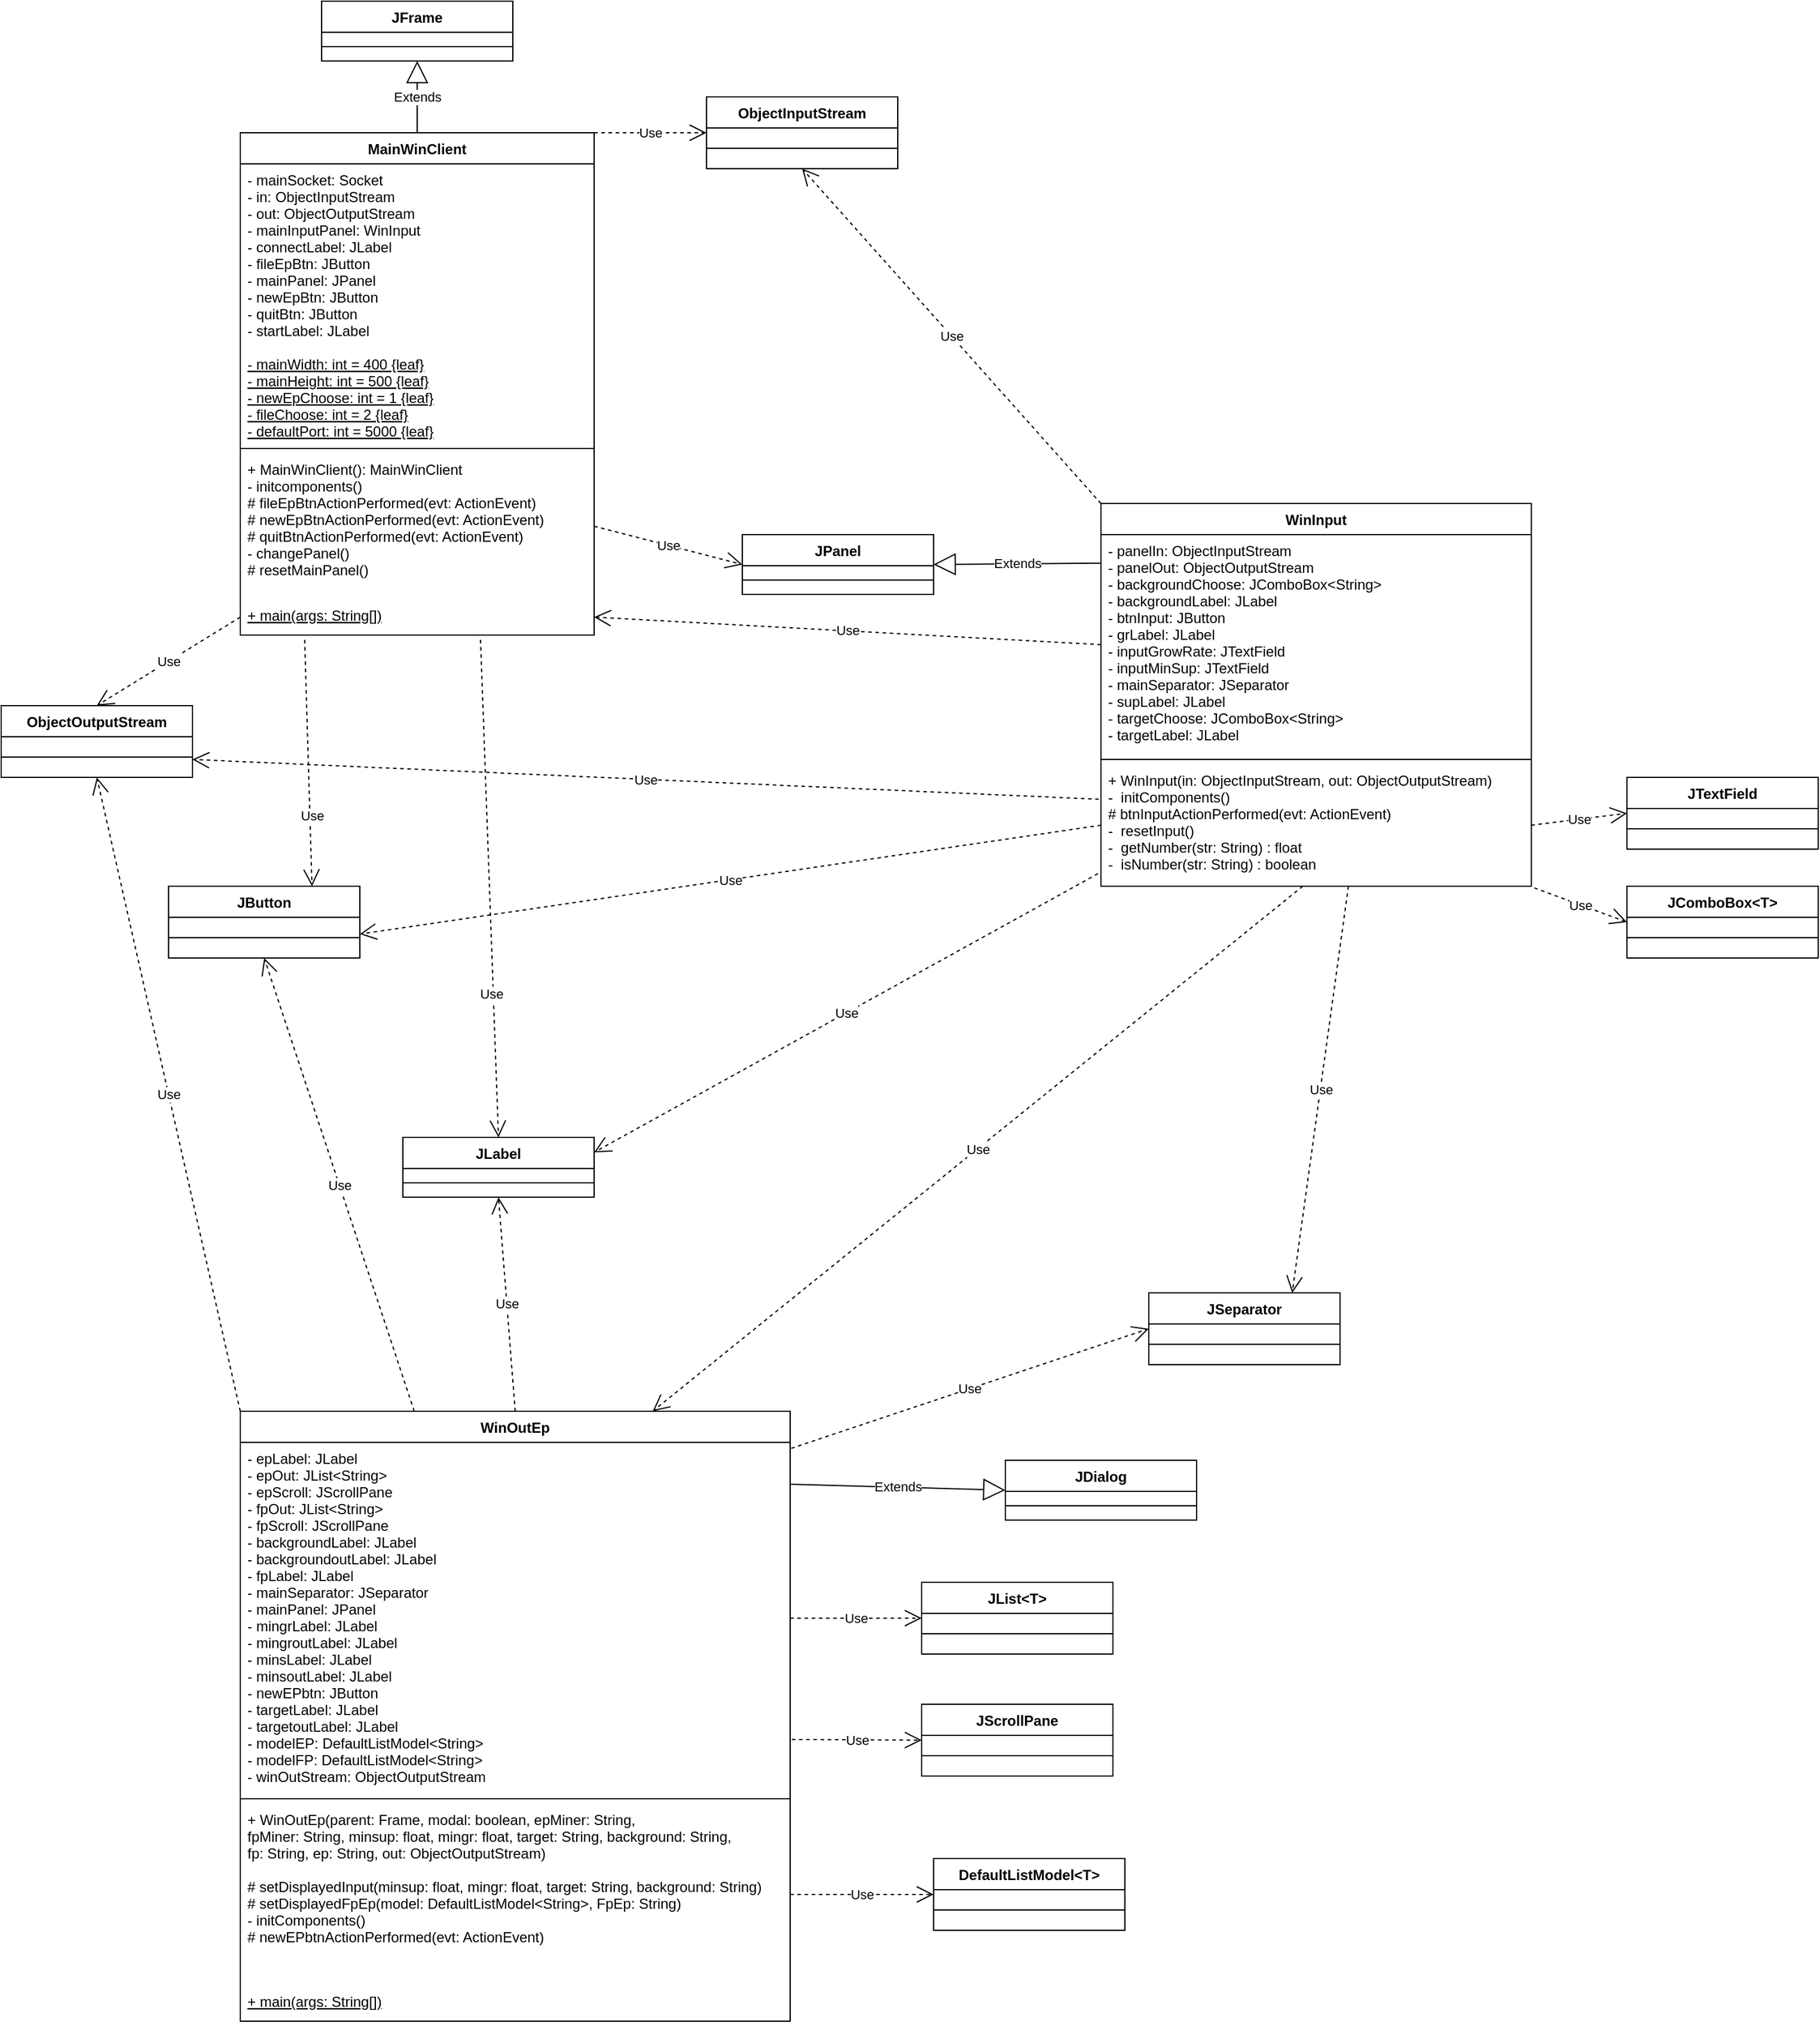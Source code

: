 <mxfile version="14.9.6" type="device"><diagram id="VslYotRRwnd3_YN4LFdF" name="Pagina-1"><mxGraphModel dx="1422" dy="796" grid="1" gridSize="10" guides="1" tooltips="1" connect="1" arrows="1" fold="1" page="1" pageScale="1" pageWidth="1654" pageHeight="2336" math="0" shadow="0"><root><mxCell id="0"/><mxCell id="1" parent="0"/><mxCell id="_9xZWEFPzrm_g1K8k9-Q-1" value="MainWinClient" style="swimlane;fontStyle=1;align=center;verticalAlign=top;childLayout=stackLayout;horizontal=1;startSize=26;horizontalStack=0;resizeParent=1;resizeParentMax=0;resizeLast=0;collapsible=1;marginBottom=0;" parent="1" vertex="1"><mxGeometry x="270" y="120" width="296" height="420" as="geometry"/></mxCell><mxCell id="_9xZWEFPzrm_g1K8k9-Q-2" value="- mainSocket: Socket&#10;- in: ObjectInputStream&#10;- out: ObjectOutputStream&#10;- mainInputPanel: WinInput&#10;- connectLabel: JLabel&#10;- fileEpBtn: JButton&#10;- mainPanel: JPanel&#10;- newEpBtn: JButton&#10;- quitBtn: JButton&#10;- startLabel: JLabel&#10;&#10;" style="text;strokeColor=none;fillColor=none;align=left;verticalAlign=top;spacingLeft=4;spacingRight=4;overflow=hidden;rotatable=0;points=[[0,0.5],[1,0.5]];portConstraint=eastwest;" parent="_9xZWEFPzrm_g1K8k9-Q-1" vertex="1"><mxGeometry y="26" width="296" height="154" as="geometry"/></mxCell><mxCell id="FfxkYWJJt7ZNt3tCkKzH-1" value="- mainWidth: int = 400 {leaf}&#10;- mainHeight: int = 500 {leaf}&#10;- newEpChoose: int = 1 {leaf}&#10;- fileChoose: int = 2 {leaf}&#10;- defaultPort: int = 5000 {leaf}" style="text;strokeColor=none;fillColor=none;align=left;verticalAlign=top;spacingLeft=4;spacingRight=4;overflow=hidden;rotatable=0;points=[[0,0.5],[1,0.5]];portConstraint=eastwest;fontStyle=4" parent="_9xZWEFPzrm_g1K8k9-Q-1" vertex="1"><mxGeometry y="180" width="296" height="80" as="geometry"/></mxCell><mxCell id="_9xZWEFPzrm_g1K8k9-Q-3" value="" style="line;strokeWidth=1;fillColor=none;align=left;verticalAlign=middle;spacingTop=-1;spacingLeft=3;spacingRight=3;rotatable=0;labelPosition=right;points=[];portConstraint=eastwest;" parent="_9xZWEFPzrm_g1K8k9-Q-1" vertex="1"><mxGeometry y="260" width="296" height="8" as="geometry"/></mxCell><mxCell id="_9xZWEFPzrm_g1K8k9-Q-4" value="+ MainWinClient(): MainWinClient&#10;- initcomponents()&#10;# fileEpBtnActionPerformed(evt: ActionEvent)&#10;# newEpBtnActionPerformed(evt: ActionEvent)&#10;# quitBtnActionPerformed(evt: ActionEvent)&#10;- changePanel()&#10;# resetMainPanel()" style="text;strokeColor=none;fillColor=none;align=left;verticalAlign=top;spacingLeft=4;spacingRight=4;overflow=hidden;rotatable=0;points=[[0,0.5],[1,0.5]];portConstraint=eastwest;" parent="_9xZWEFPzrm_g1K8k9-Q-1" vertex="1"><mxGeometry y="268" width="296" height="122" as="geometry"/></mxCell><mxCell id="FfxkYWJJt7ZNt3tCkKzH-2" value="+ main(args: String[])" style="text;strokeColor=none;fillColor=none;align=left;verticalAlign=top;spacingLeft=4;spacingRight=4;overflow=hidden;rotatable=0;points=[[0,0.5],[1,0.5]];portConstraint=eastwest;fontStyle=4" parent="_9xZWEFPzrm_g1K8k9-Q-1" vertex="1"><mxGeometry y="390" width="296" height="30" as="geometry"/></mxCell><mxCell id="biBDFBUQIDXtqkruclFb-1" value="WinInput" style="swimlane;fontStyle=1;align=center;verticalAlign=top;childLayout=stackLayout;horizontal=1;startSize=26;horizontalStack=0;resizeParent=1;resizeParentMax=0;resizeLast=0;collapsible=1;marginBottom=0;" parent="1" vertex="1"><mxGeometry x="990" y="430" width="360" height="320" as="geometry"/></mxCell><mxCell id="biBDFBUQIDXtqkruclFb-2" value="- panelIn: ObjectInputStream&#10;- panelOut: ObjectOutputStream&#10;- backgroundChoose: JComboBox&lt;String&gt;&#10;- backgroundLabel: JLabel&#10;- btnInput: JButton&#10;- grLabel: JLabel&#10;- inputGrowRate: JTextField&#10;- inputMinSup: JTextField&#10;- mainSeparator: JSeparator&#10;- supLabel: JLabel&#10;- targetChoose: JComboBox&lt;String&gt;&#10;- targetLabel: JLabel" style="text;strokeColor=none;fillColor=none;align=left;verticalAlign=top;spacingLeft=4;spacingRight=4;overflow=hidden;rotatable=0;points=[[0,0.5],[1,0.5]];portConstraint=eastwest;" parent="biBDFBUQIDXtqkruclFb-1" vertex="1"><mxGeometry y="26" width="360" height="184" as="geometry"/></mxCell><mxCell id="biBDFBUQIDXtqkruclFb-3" value="" style="line;strokeWidth=1;fillColor=none;align=left;verticalAlign=middle;spacingTop=-1;spacingLeft=3;spacingRight=3;rotatable=0;labelPosition=right;points=[];portConstraint=eastwest;" parent="biBDFBUQIDXtqkruclFb-1" vertex="1"><mxGeometry y="210" width="360" height="8" as="geometry"/></mxCell><mxCell id="biBDFBUQIDXtqkruclFb-4" value="+ WinInput(in: ObjectInputStream, out: ObjectOutputStream)&#10;-  initComponents()&#10;# btnInputActionPerformed(evt: ActionEvent)&#10;-  resetInput()&#10;-  getNumber(str: String) : float&#10;-  isNumber(str: String) : boolean&#10;" style="text;strokeColor=none;fillColor=none;align=left;verticalAlign=top;spacingLeft=4;spacingRight=4;overflow=hidden;rotatable=0;points=[[0,0.5],[1,0.5]];portConstraint=eastwest;" parent="biBDFBUQIDXtqkruclFb-1" vertex="1"><mxGeometry y="218" width="360" height="102" as="geometry"/></mxCell><mxCell id="dmOITATMIlNSu1gQBVxd-1" value="JFrame" style="swimlane;fontStyle=1;align=center;verticalAlign=top;childLayout=stackLayout;horizontal=1;startSize=26;horizontalStack=0;resizeParent=1;resizeParentMax=0;resizeLast=0;collapsible=1;marginBottom=0;" parent="1" vertex="1"><mxGeometry x="338" y="10" width="160" height="50" as="geometry"/></mxCell><mxCell id="dmOITATMIlNSu1gQBVxd-3" value="" style="line;strokeWidth=1;fillColor=none;align=left;verticalAlign=middle;spacingTop=-1;spacingLeft=3;spacingRight=3;rotatable=0;labelPosition=right;points=[];portConstraint=eastwest;" parent="dmOITATMIlNSu1gQBVxd-1" vertex="1"><mxGeometry y="26" width="160" height="24" as="geometry"/></mxCell><mxCell id="dmOITATMIlNSu1gQBVxd-7" value="Extends" style="endArrow=block;endSize=16;endFill=0;html=1;exitX=0.5;exitY=0;exitDx=0;exitDy=0;entryX=0.5;entryY=1;entryDx=0;entryDy=0;" parent="1" source="_9xZWEFPzrm_g1K8k9-Q-1" target="dmOITATMIlNSu1gQBVxd-1" edge="1"><mxGeometry width="160" relative="1" as="geometry"><mxPoint x="370" y="220" as="sourcePoint"/><mxPoint x="530" y="220" as="targetPoint"/></mxGeometry></mxCell><mxCell id="dmOITATMIlNSu1gQBVxd-8" value="WinOutEp" style="swimlane;fontStyle=1;align=center;verticalAlign=top;childLayout=stackLayout;horizontal=1;startSize=26;horizontalStack=0;resizeParent=1;resizeParentMax=0;resizeLast=0;collapsible=1;marginBottom=0;" parent="1" vertex="1"><mxGeometry x="270" y="1189" width="460" height="510" as="geometry"/></mxCell><mxCell id="dmOITATMIlNSu1gQBVxd-9" value="- epLabel: JLabel&#10;- epOut: JList&lt;String&gt;&#10;- epScroll: JScrollPane&#10;- fpOut: JList&lt;String&gt;&#10;- fpScroll: JScrollPane&#10;- backgroundLabel: JLabel&#10;- backgroundoutLabel: JLabel&#10;- fpLabel: JLabel&#10;- mainSeparator: JSeparator&#10;- mainPanel: JPanel&#10;- mingrLabel: JLabel&#10;- mingroutLabel: JLabel&#10;- minsLabel: JLabel&#10;- minsoutLabel: JLabel&#10;- newEPbtn: JButton&#10;- targetLabel: JLabel&#10;- targetoutLabel: JLabel&#10;- modelEP: DefaultListModel&lt;String&gt;&#10;- modelFP: DefaultListModel&lt;String&gt;&#10;- winOutStream: ObjectOutputStream&#10;" style="text;strokeColor=none;fillColor=none;align=left;verticalAlign=top;spacingLeft=4;spacingRight=4;overflow=hidden;rotatable=0;points=[[0,0.5],[1,0.5]];portConstraint=eastwest;" parent="dmOITATMIlNSu1gQBVxd-8" vertex="1"><mxGeometry y="26" width="460" height="294" as="geometry"/></mxCell><mxCell id="dmOITATMIlNSu1gQBVxd-10" value="" style="line;strokeWidth=1;fillColor=none;align=left;verticalAlign=middle;spacingTop=-1;spacingLeft=3;spacingRight=3;rotatable=0;labelPosition=right;points=[];portConstraint=eastwest;" parent="dmOITATMIlNSu1gQBVxd-8" vertex="1"><mxGeometry y="320" width="460" height="8" as="geometry"/></mxCell><mxCell id="dmOITATMIlNSu1gQBVxd-11" value="+ WinOutEp(parent: Frame, modal: boolean, epMiner: String,&#10;fpMiner: String, minsup: float, mingr: float, target: String, background: String,&#10;fp: String, ep: String, out: ObjectOutputStream)&#10;&#10;# setDisplayedInput(minsup: float, mingr: float, target: String, background: String)&#10;# setDisplayedFpEp(model: DefaultListModel&lt;String&gt;, FpEp: String)&#10;- initComponents()&#10;# newEPbtnActionPerformed(evt: ActionEvent)&#10;&#10;&#10;&#10;&#10;" style="text;strokeColor=none;fillColor=none;align=left;verticalAlign=top;spacingLeft=4;spacingRight=4;overflow=hidden;rotatable=0;points=[[0,0.5],[1,0.5]];portConstraint=eastwest;" parent="dmOITATMIlNSu1gQBVxd-8" vertex="1"><mxGeometry y="328" width="460" height="152" as="geometry"/></mxCell><mxCell id="dmOITATMIlNSu1gQBVxd-13" value="+ main(args: String[])" style="text;strokeColor=none;fillColor=none;align=left;verticalAlign=top;spacingLeft=4;spacingRight=4;overflow=hidden;rotatable=0;points=[[0,0.5],[1,0.5]];portConstraint=eastwest;fontStyle=4" parent="dmOITATMIlNSu1gQBVxd-8" vertex="1"><mxGeometry y="480" width="460" height="30" as="geometry"/></mxCell><mxCell id="dmOITATMIlNSu1gQBVxd-14" value="JPanel" style="swimlane;fontStyle=1;align=center;verticalAlign=top;childLayout=stackLayout;horizontal=1;startSize=26;horizontalStack=0;resizeParent=1;resizeParentMax=0;resizeLast=0;collapsible=1;marginBottom=0;" parent="1" vertex="1"><mxGeometry x="690" y="456" width="160" height="50" as="geometry"/></mxCell><mxCell id="dmOITATMIlNSu1gQBVxd-15" value="" style="line;strokeWidth=1;fillColor=none;align=left;verticalAlign=middle;spacingTop=-1;spacingLeft=3;spacingRight=3;rotatable=0;labelPosition=right;points=[];portConstraint=eastwest;" parent="dmOITATMIlNSu1gQBVxd-14" vertex="1"><mxGeometry y="26" width="160" height="24" as="geometry"/></mxCell><mxCell id="dmOITATMIlNSu1gQBVxd-19" value="JDialog" style="swimlane;fontStyle=1;align=center;verticalAlign=top;childLayout=stackLayout;horizontal=1;startSize=26;horizontalStack=0;resizeParent=1;resizeParentMax=0;resizeLast=0;collapsible=1;marginBottom=0;" parent="1" vertex="1"><mxGeometry x="910" y="1230" width="160" height="50" as="geometry"/></mxCell><mxCell id="dmOITATMIlNSu1gQBVxd-20" value="" style="line;strokeWidth=1;fillColor=none;align=left;verticalAlign=middle;spacingTop=-1;spacingLeft=3;spacingRight=3;rotatable=0;labelPosition=right;points=[];portConstraint=eastwest;" parent="dmOITATMIlNSu1gQBVxd-19" vertex="1"><mxGeometry y="26" width="160" height="24" as="geometry"/></mxCell><mxCell id="dmOITATMIlNSu1gQBVxd-36" value="Use" style="endArrow=open;endSize=12;dashed=1;html=1;exitX=0.469;exitY=1;exitDx=0;exitDy=0;exitPerimeter=0;entryX=0.75;entryY=0;entryDx=0;entryDy=0;" parent="1" source="biBDFBUQIDXtqkruclFb-4" target="dmOITATMIlNSu1gQBVxd-8" edge="1"><mxGeometry width="160" relative="1" as="geometry"><mxPoint x="880" y="830" as="sourcePoint"/><mxPoint x="1040" y="830" as="targetPoint"/></mxGeometry></mxCell><mxCell id="73P0yI2c2LUkGIJdU5P1-1" value="JComboBox&lt;T&gt;" style="swimlane;fontStyle=1;align=center;verticalAlign=top;childLayout=stackLayout;horizontal=1;startSize=26;horizontalStack=0;resizeParent=1;resizeParentMax=0;resizeLast=0;collapsible=1;marginBottom=0;" parent="1" vertex="1"><mxGeometry x="1430" y="750" width="160" height="60" as="geometry"/></mxCell><mxCell id="73P0yI2c2LUkGIJdU5P1-3" value="" style="line;strokeWidth=1;fillColor=none;align=left;verticalAlign=middle;spacingTop=-1;spacingLeft=3;spacingRight=3;rotatable=0;labelPosition=right;points=[];portConstraint=eastwest;" parent="73P0yI2c2LUkGIJdU5P1-1" vertex="1"><mxGeometry y="26" width="160" height="34" as="geometry"/></mxCell><mxCell id="73P0yI2c2LUkGIJdU5P1-5" value="JList&lt;T&gt;" style="swimlane;fontStyle=1;align=center;verticalAlign=top;childLayout=stackLayout;horizontal=1;startSize=26;horizontalStack=0;resizeParent=1;resizeParentMax=0;resizeLast=0;collapsible=1;marginBottom=0;" parent="1" vertex="1"><mxGeometry x="840" y="1332" width="160" height="60" as="geometry"/></mxCell><mxCell id="73P0yI2c2LUkGIJdU5P1-6" value="" style="line;strokeWidth=1;fillColor=none;align=left;verticalAlign=middle;spacingTop=-1;spacingLeft=3;spacingRight=3;rotatable=0;labelPosition=right;points=[];portConstraint=eastwest;" parent="73P0yI2c2LUkGIJdU5P1-5" vertex="1"><mxGeometry y="26" width="160" height="34" as="geometry"/></mxCell><mxCell id="73P0yI2c2LUkGIJdU5P1-7" value="ObjectInputStream" style="swimlane;fontStyle=1;align=center;verticalAlign=top;childLayout=stackLayout;horizontal=1;startSize=26;horizontalStack=0;resizeParent=1;resizeParentMax=0;resizeLast=0;collapsible=1;marginBottom=0;" parent="1" vertex="1"><mxGeometry x="660" y="90" width="160" height="60" as="geometry"/></mxCell><mxCell id="73P0yI2c2LUkGIJdU5P1-8" value="" style="line;strokeWidth=1;fillColor=none;align=left;verticalAlign=middle;spacingTop=-1;spacingLeft=3;spacingRight=3;rotatable=0;labelPosition=right;points=[];portConstraint=eastwest;" parent="73P0yI2c2LUkGIJdU5P1-7" vertex="1"><mxGeometry y="26" width="160" height="34" as="geometry"/></mxCell><mxCell id="73P0yI2c2LUkGIJdU5P1-9" value="ObjectOutputStream" style="swimlane;fontStyle=1;align=center;verticalAlign=top;childLayout=stackLayout;horizontal=1;startSize=26;horizontalStack=0;resizeParent=1;resizeParentMax=0;resizeLast=0;collapsible=1;marginBottom=0;" parent="1" vertex="1"><mxGeometry x="70" y="599" width="160" height="60" as="geometry"/></mxCell><mxCell id="73P0yI2c2LUkGIJdU5P1-10" value="" style="line;strokeWidth=1;fillColor=none;align=left;verticalAlign=middle;spacingTop=-1;spacingLeft=3;spacingRight=3;rotatable=0;labelPosition=right;points=[];portConstraint=eastwest;" parent="73P0yI2c2LUkGIJdU5P1-9" vertex="1"><mxGeometry y="26" width="160" height="34" as="geometry"/></mxCell><mxCell id="73P0yI2c2LUkGIJdU5P1-11" value="JSeparator" style="swimlane;fontStyle=1;align=center;verticalAlign=top;childLayout=stackLayout;horizontal=1;startSize=26;horizontalStack=0;resizeParent=1;resizeParentMax=0;resizeLast=0;collapsible=1;marginBottom=0;" parent="1" vertex="1"><mxGeometry x="1030" y="1090" width="160" height="60" as="geometry"/></mxCell><mxCell id="73P0yI2c2LUkGIJdU5P1-12" value="" style="line;strokeWidth=1;fillColor=none;align=left;verticalAlign=middle;spacingTop=-1;spacingLeft=3;spacingRight=3;rotatable=0;labelPosition=right;points=[];portConstraint=eastwest;" parent="73P0yI2c2LUkGIJdU5P1-11" vertex="1"><mxGeometry y="26" width="160" height="34" as="geometry"/></mxCell><mxCell id="73P0yI2c2LUkGIJdU5P1-13" value="JScrollPane&#10;" style="swimlane;fontStyle=1;align=center;verticalAlign=top;childLayout=stackLayout;horizontal=1;startSize=26;horizontalStack=0;resizeParent=1;resizeParentMax=0;resizeLast=0;collapsible=1;marginBottom=0;" parent="1" vertex="1"><mxGeometry x="840" y="1434" width="160" height="60" as="geometry"/></mxCell><mxCell id="73P0yI2c2LUkGIJdU5P1-14" value="" style="line;strokeWidth=1;fillColor=none;align=left;verticalAlign=middle;spacingTop=-1;spacingLeft=3;spacingRight=3;rotatable=0;labelPosition=right;points=[];portConstraint=eastwest;" parent="73P0yI2c2LUkGIJdU5P1-13" vertex="1"><mxGeometry y="26" width="160" height="34" as="geometry"/></mxCell><mxCell id="73P0yI2c2LUkGIJdU5P1-15" value="JButton" style="swimlane;fontStyle=1;align=center;verticalAlign=top;childLayout=stackLayout;horizontal=1;startSize=26;horizontalStack=0;resizeParent=1;resizeParentMax=0;resizeLast=0;collapsible=1;marginBottom=0;" parent="1" vertex="1"><mxGeometry x="210" y="750" width="160" height="60" as="geometry"/></mxCell><mxCell id="73P0yI2c2LUkGIJdU5P1-16" value="" style="line;strokeWidth=1;fillColor=none;align=left;verticalAlign=middle;spacingTop=-1;spacingLeft=3;spacingRight=3;rotatable=0;labelPosition=right;points=[];portConstraint=eastwest;" parent="73P0yI2c2LUkGIJdU5P1-15" vertex="1"><mxGeometry y="26" width="160" height="34" as="geometry"/></mxCell><mxCell id="73P0yI2c2LUkGIJdU5P1-18" value="DefaultListModel&lt;T&gt;" style="swimlane;fontStyle=1;align=center;verticalAlign=top;childLayout=stackLayout;horizontal=1;startSize=26;horizontalStack=0;resizeParent=1;resizeParentMax=0;resizeLast=0;collapsible=1;marginBottom=0;" parent="1" vertex="1"><mxGeometry x="850" y="1563" width="160" height="60" as="geometry"/></mxCell><mxCell id="73P0yI2c2LUkGIJdU5P1-19" value="" style="line;strokeWidth=1;fillColor=none;align=left;verticalAlign=middle;spacingTop=-1;spacingLeft=3;spacingRight=3;rotatable=0;labelPosition=right;points=[];portConstraint=eastwest;" parent="73P0yI2c2LUkGIJdU5P1-18" vertex="1"><mxGeometry y="26" width="160" height="34" as="geometry"/></mxCell><mxCell id="73P0yI2c2LUkGIJdU5P1-20" value="JTextField" style="swimlane;fontStyle=1;align=center;verticalAlign=top;childLayout=stackLayout;horizontal=1;startSize=26;horizontalStack=0;resizeParent=1;resizeParentMax=0;resizeLast=0;collapsible=1;marginBottom=0;" parent="1" vertex="1"><mxGeometry x="1430" y="659" width="160" height="60" as="geometry"/></mxCell><mxCell id="73P0yI2c2LUkGIJdU5P1-21" value="" style="line;strokeWidth=1;fillColor=none;align=left;verticalAlign=middle;spacingTop=-1;spacingLeft=3;spacingRight=3;rotatable=0;labelPosition=right;points=[];portConstraint=eastwest;" parent="73P0yI2c2LUkGIJdU5P1-20" vertex="1"><mxGeometry y="26" width="160" height="34" as="geometry"/></mxCell><mxCell id="73P0yI2c2LUkGIJdU5P1-25" value="Use" style="endArrow=open;endSize=12;dashed=1;html=1;exitX=1;exitY=0.5;exitDx=0;exitDy=0;entryX=0;entryY=0.5;entryDx=0;entryDy=0;" parent="1" source="biBDFBUQIDXtqkruclFb-4" target="73P0yI2c2LUkGIJdU5P1-20" edge="1"><mxGeometry width="160" relative="1" as="geometry"><mxPoint x="1080" y="660" as="sourcePoint"/><mxPoint x="1240" y="660" as="targetPoint"/></mxGeometry></mxCell><mxCell id="73P0yI2c2LUkGIJdU5P1-29" value="Use" style="endArrow=open;endSize=12;dashed=1;html=1;exitX=1;exitY=0;exitDx=0;exitDy=0;entryX=0;entryY=0.5;entryDx=0;entryDy=0;" parent="1" source="_9xZWEFPzrm_g1K8k9-Q-1" target="73P0yI2c2LUkGIJdU5P1-7" edge="1"><mxGeometry width="160" relative="1" as="geometry"><mxPoint x="590" y="320" as="sourcePoint"/><mxPoint x="750" y="320" as="targetPoint"/></mxGeometry></mxCell><mxCell id="73P0yI2c2LUkGIJdU5P1-42" value="Use" style="endArrow=open;endSize=12;dashed=1;html=1;entryX=0;entryY=0.5;entryDx=0;entryDy=0;exitX=1;exitY=0.5;exitDx=0;exitDy=0;" parent="1" source="dmOITATMIlNSu1gQBVxd-9" target="73P0yI2c2LUkGIJdU5P1-5" edge="1"><mxGeometry width="160" relative="1" as="geometry"><mxPoint x="750" y="1046" as="sourcePoint"/><mxPoint x="910" y="1046" as="targetPoint"/></mxGeometry></mxCell><mxCell id="73P0yI2c2LUkGIJdU5P1-44" value="Use" style="endArrow=open;endSize=12;dashed=1;html=1;exitX=1.003;exitY=0.845;exitDx=0;exitDy=0;exitPerimeter=0;entryX=0;entryY=0.5;entryDx=0;entryDy=0;" parent="1" source="dmOITATMIlNSu1gQBVxd-9" target="73P0yI2c2LUkGIJdU5P1-13" edge="1"><mxGeometry width="160" relative="1" as="geometry"><mxPoint x="780" y="1062.5" as="sourcePoint"/><mxPoint x="940" y="1062.5" as="targetPoint"/></mxGeometry></mxCell><mxCell id="73P0yI2c2LUkGIJdU5P1-50" value="Use" style="endArrow=open;endSize=12;dashed=1;html=1;exitX=1;exitY=0.5;exitDx=0;exitDy=0;entryX=0;entryY=0.5;entryDx=0;entryDy=0;" parent="1" source="dmOITATMIlNSu1gQBVxd-11" target="73P0yI2c2LUkGIJdU5P1-18" edge="1"><mxGeometry width="160" relative="1" as="geometry"><mxPoint x="830" y="1390" as="sourcePoint"/><mxPoint x="990" y="1390" as="targetPoint"/></mxGeometry></mxCell><mxCell id="73P0yI2c2LUkGIJdU5P1-54" value="Use" style="endArrow=open;endSize=12;dashed=1;html=1;entryX=0.5;entryY=1;entryDx=0;entryDy=0;" parent="1" source="dmOITATMIlNSu1gQBVxd-8" target="73P0yI2c2LUkGIJdU5P1-15" edge="1"><mxGeometry width="160" relative="1" as="geometry"><mxPoint x="290" y="820" as="sourcePoint"/><mxPoint x="450" y="820" as="targetPoint"/></mxGeometry></mxCell><mxCell id="73P0yI2c2LUkGIJdU5P1-65" value="Use" style="endArrow=open;endSize=12;dashed=1;html=1;entryX=1;entryY=0.75;entryDx=0;entryDy=0;exitX=-0.005;exitY=0.287;exitDx=0;exitDy=0;exitPerimeter=0;" parent="1" source="biBDFBUQIDXtqkruclFb-4" target="73P0yI2c2LUkGIJdU5P1-9" edge="1"><mxGeometry width="160" relative="1" as="geometry"><mxPoint x="310" y="720" as="sourcePoint"/><mxPoint x="470" y="720" as="targetPoint"/></mxGeometry></mxCell><mxCell id="73P0yI2c2LUkGIJdU5P1-71" value="Use" style="endArrow=open;endSize=12;dashed=1;html=1;exitX=0;exitY=0.5;exitDx=0;exitDy=0;entryX=0.5;entryY=0;entryDx=0;entryDy=0;" parent="1" source="FfxkYWJJt7ZNt3tCkKzH-2" target="73P0yI2c2LUkGIJdU5P1-9" edge="1"><mxGeometry width="160" relative="1" as="geometry"><mxPoint x="60" y="630" as="sourcePoint"/><mxPoint x="220" y="630" as="targetPoint"/></mxGeometry></mxCell><mxCell id="73P0yI2c2LUkGIJdU5P1-75" value="Use" style="endArrow=open;endSize=12;dashed=1;html=1;exitX=1.007;exitY=1.014;exitDx=0;exitDy=0;exitPerimeter=0;entryX=0;entryY=0.5;entryDx=0;entryDy=0;" parent="1" source="biBDFBUQIDXtqkruclFb-4" target="73P0yI2c2LUkGIJdU5P1-1" edge="1"><mxGeometry width="160" relative="1" as="geometry"><mxPoint x="1060" y="780" as="sourcePoint"/><mxPoint x="1220" y="780" as="targetPoint"/></mxGeometry></mxCell><mxCell id="73P0yI2c2LUkGIJdU5P1-80" value="Use" style="endArrow=open;endSize=12;dashed=1;html=1;exitX=0.575;exitY=1;exitDx=0;exitDy=0;exitPerimeter=0;entryX=0.75;entryY=0;entryDx=0;entryDy=0;" parent="1" source="biBDFBUQIDXtqkruclFb-4" target="73P0yI2c2LUkGIJdU5P1-11" edge="1"><mxGeometry width="160" relative="1" as="geometry"><mxPoint x="1147" y="730" as="sourcePoint"/><mxPoint x="1110" y="1100" as="targetPoint"/></mxGeometry></mxCell><mxCell id="73P0yI2c2LUkGIJdU5P1-81" value="Use" style="endArrow=open;endSize=12;dashed=1;html=1;exitX=1.002;exitY=0.017;exitDx=0;exitDy=0;exitPerimeter=0;entryX=0;entryY=0.5;entryDx=0;entryDy=0;" parent="1" source="dmOITATMIlNSu1gQBVxd-9" target="73P0yI2c2LUkGIJdU5P1-11" edge="1"><mxGeometry width="160" relative="1" as="geometry"><mxPoint x="740.92" y="920.998" as="sourcePoint"/><mxPoint x="840" y="921" as="targetPoint"/></mxGeometry></mxCell><mxCell id="73P0yI2c2LUkGIJdU5P1-84" value="Extends" style="endArrow=block;endSize=16;endFill=0;html=1;exitX=1;exitY=0.119;exitDx=0;exitDy=0;exitPerimeter=0;entryX=0;entryY=0.5;entryDx=0;entryDy=0;" parent="1" source="dmOITATMIlNSu1gQBVxd-9" target="dmOITATMIlNSu1gQBVxd-19" edge="1"><mxGeometry width="160" relative="1" as="geometry"><mxPoint x="690" y="1280" as="sourcePoint"/><mxPoint x="850" y="1280" as="targetPoint"/></mxGeometry></mxCell><mxCell id="73P0yI2c2LUkGIJdU5P1-85" value="Use" style="endArrow=open;endSize=12;dashed=1;html=1;exitX=0.182;exitY=1.133;exitDx=0;exitDy=0;exitPerimeter=0;entryX=0.75;entryY=0;entryDx=0;entryDy=0;" parent="1" source="FfxkYWJJt7ZNt3tCkKzH-2" target="73P0yI2c2LUkGIJdU5P1-15" edge="1"><mxGeometry x="0.426" y="2" width="160" relative="1" as="geometry"><mxPoint x="380" y="700" as="sourcePoint"/><mxPoint x="540" y="700" as="targetPoint"/><mxPoint as="offset"/></mxGeometry></mxCell><mxCell id="73P0yI2c2LUkGIJdU5P1-87" value="JLabel&#10;" style="swimlane;fontStyle=1;align=center;verticalAlign=top;childLayout=stackLayout;horizontal=1;startSize=26;horizontalStack=0;resizeParent=1;resizeParentMax=0;resizeLast=0;collapsible=1;marginBottom=0;" parent="1" vertex="1"><mxGeometry x="406" y="960" width="160" height="50" as="geometry"/></mxCell><mxCell id="73P0yI2c2LUkGIJdU5P1-88" value="" style="line;strokeWidth=1;fillColor=none;align=left;verticalAlign=middle;spacingTop=-1;spacingLeft=3;spacingRight=3;rotatable=0;labelPosition=right;points=[];portConstraint=eastwest;" parent="73P0yI2c2LUkGIJdU5P1-87" vertex="1"><mxGeometry y="26" width="160" height="24" as="geometry"/></mxCell><mxCell id="73P0yI2c2LUkGIJdU5P1-91" value="Use" style="endArrow=open;endSize=12;dashed=1;html=1;exitX=0.679;exitY=1.133;exitDx=0;exitDy=0;exitPerimeter=0;entryX=0.5;entryY=0;entryDx=0;entryDy=0;" parent="1" source="FfxkYWJJt7ZNt3tCkKzH-2" target="73P0yI2c2LUkGIJdU5P1-87" edge="1"><mxGeometry x="0.423" y="-2" width="160" relative="1" as="geometry"><mxPoint x="440" y="880" as="sourcePoint"/><mxPoint x="600" y="880" as="targetPoint"/><mxPoint as="offset"/></mxGeometry></mxCell><mxCell id="73P0yI2c2LUkGIJdU5P1-94" value="Use" style="endArrow=open;endSize=12;dashed=1;html=1;exitX=0.5;exitY=0;exitDx=0;exitDy=0;entryX=0.5;entryY=1;entryDx=0;entryDy=0;" parent="1" source="dmOITATMIlNSu1gQBVxd-8" target="73P0yI2c2LUkGIJdU5P1-87" edge="1"><mxGeometry width="160" relative="1" as="geometry"><mxPoint x="440" y="1120" as="sourcePoint"/><mxPoint x="600" y="1120" as="targetPoint"/></mxGeometry></mxCell><mxCell id="73P0yI2c2LUkGIJdU5P1-97" value="Use" style="endArrow=open;endSize=12;dashed=1;html=1;exitX=-0.007;exitY=0.897;exitDx=0;exitDy=0;exitPerimeter=0;entryX=1;entryY=0.25;entryDx=0;entryDy=0;" parent="1" source="biBDFBUQIDXtqkruclFb-4" target="73P0yI2c2LUkGIJdU5P1-87" edge="1"><mxGeometry width="160" relative="1" as="geometry"><mxPoint x="630" y="950" as="sourcePoint"/><mxPoint x="790" y="950" as="targetPoint"/></mxGeometry></mxCell><mxCell id="73P0yI2c2LUkGIJdU5P1-98" value="Use" style="endArrow=open;endSize=12;dashed=1;html=1;exitX=0;exitY=0.5;exitDx=0;exitDy=0;entryX=1;entryY=0.5;entryDx=0;entryDy=0;" parent="1" source="biBDFBUQIDXtqkruclFb-2" target="FfxkYWJJt7ZNt3tCkKzH-2" edge="1"><mxGeometry width="160" relative="1" as="geometry"><mxPoint x="600" y="280" as="sourcePoint"/><mxPoint x="760" y="280" as="targetPoint"/></mxGeometry></mxCell><mxCell id="73P0yI2c2LUkGIJdU5P1-99" value="Use" style="endArrow=open;endSize=12;dashed=1;html=1;exitX=0;exitY=0;exitDx=0;exitDy=0;entryX=0.5;entryY=1;entryDx=0;entryDy=0;" parent="1" source="biBDFBUQIDXtqkruclFb-1" target="73P0yI2c2LUkGIJdU5P1-7" edge="1"><mxGeometry width="160" relative="1" as="geometry"><mxPoint x="650" y="350" as="sourcePoint"/><mxPoint x="810" y="350" as="targetPoint"/></mxGeometry></mxCell><mxCell id="73P0yI2c2LUkGIJdU5P1-106" value="Use" style="endArrow=open;endSize=12;dashed=1;html=1;exitX=1;exitY=0.5;exitDx=0;exitDy=0;entryX=0;entryY=0.5;entryDx=0;entryDy=0;" parent="1" source="_9xZWEFPzrm_g1K8k9-Q-4" target="dmOITATMIlNSu1gQBVxd-14" edge="1"><mxGeometry width="160" relative="1" as="geometry"><mxPoint x="690" y="370" as="sourcePoint"/><mxPoint x="850" y="370" as="targetPoint"/></mxGeometry></mxCell><mxCell id="R6ltZlR1TMhskPP1TK1w-1" value="Use" style="endArrow=open;endSize=12;dashed=1;html=1;exitX=0;exitY=0;exitDx=0;exitDy=0;entryX=0.5;entryY=1;entryDx=0;entryDy=0;" parent="1" source="dmOITATMIlNSu1gQBVxd-8" target="73P0yI2c2LUkGIJdU5P1-9" edge="1"><mxGeometry width="160" relative="1" as="geometry"><mxPoint x="50" y="900" as="sourcePoint"/><mxPoint x="210" y="900" as="targetPoint"/></mxGeometry></mxCell><mxCell id="PLbBdqhmnU5AinV4Zyg2-1" value="Extends" style="endArrow=block;endSize=16;endFill=0;html=1;exitX=0;exitY=0.13;exitDx=0;exitDy=0;exitPerimeter=0;entryX=1;entryY=0.5;entryDx=0;entryDy=0;" edge="1" parent="1" source="biBDFBUQIDXtqkruclFb-2" target="dmOITATMIlNSu1gQBVxd-14"><mxGeometry width="160" relative="1" as="geometry"><mxPoint x="800" y="510" as="sourcePoint"/><mxPoint x="960" y="510" as="targetPoint"/></mxGeometry></mxCell><mxCell id="PLbBdqhmnU5AinV4Zyg2-2" value="Use" style="endArrow=open;endSize=12;dashed=1;html=1;exitX=0;exitY=0.5;exitDx=0;exitDy=0;" edge="1" parent="1" source="biBDFBUQIDXtqkruclFb-4"><mxGeometry width="160" relative="1" as="geometry"><mxPoint x="990" y="699" as="sourcePoint"/><mxPoint x="370" y="790" as="targetPoint"/></mxGeometry></mxCell></root></mxGraphModel></diagram></mxfile>